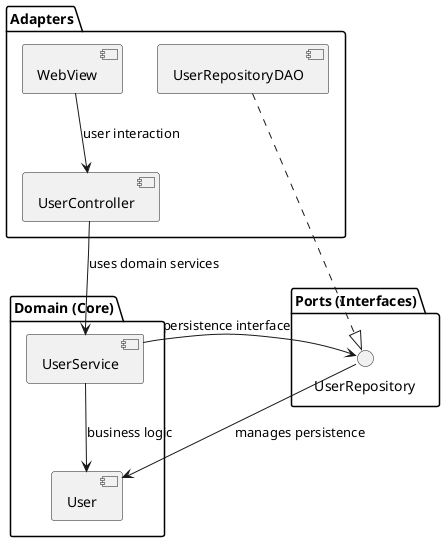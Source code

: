 @startuml Component diagram

package "Domain (Core)" {
    [User]
    [UserService]
}

package "Ports (Interfaces)" {
    interface UserRepository
}

package "Adapters" {
    [UserRepositoryDAO]
    [UserController]
    [WebView]
}

[UserController] --> [UserService] : uses domain services
[UserService] --> UserRepository : persistence interface
[UserRepositoryDAO] ..|> UserRepository

[WebView] --> [UserController] : user interaction

[UserService] --> [User] : business logic
UserRepository --> [User] : manages persistence

@enduml
